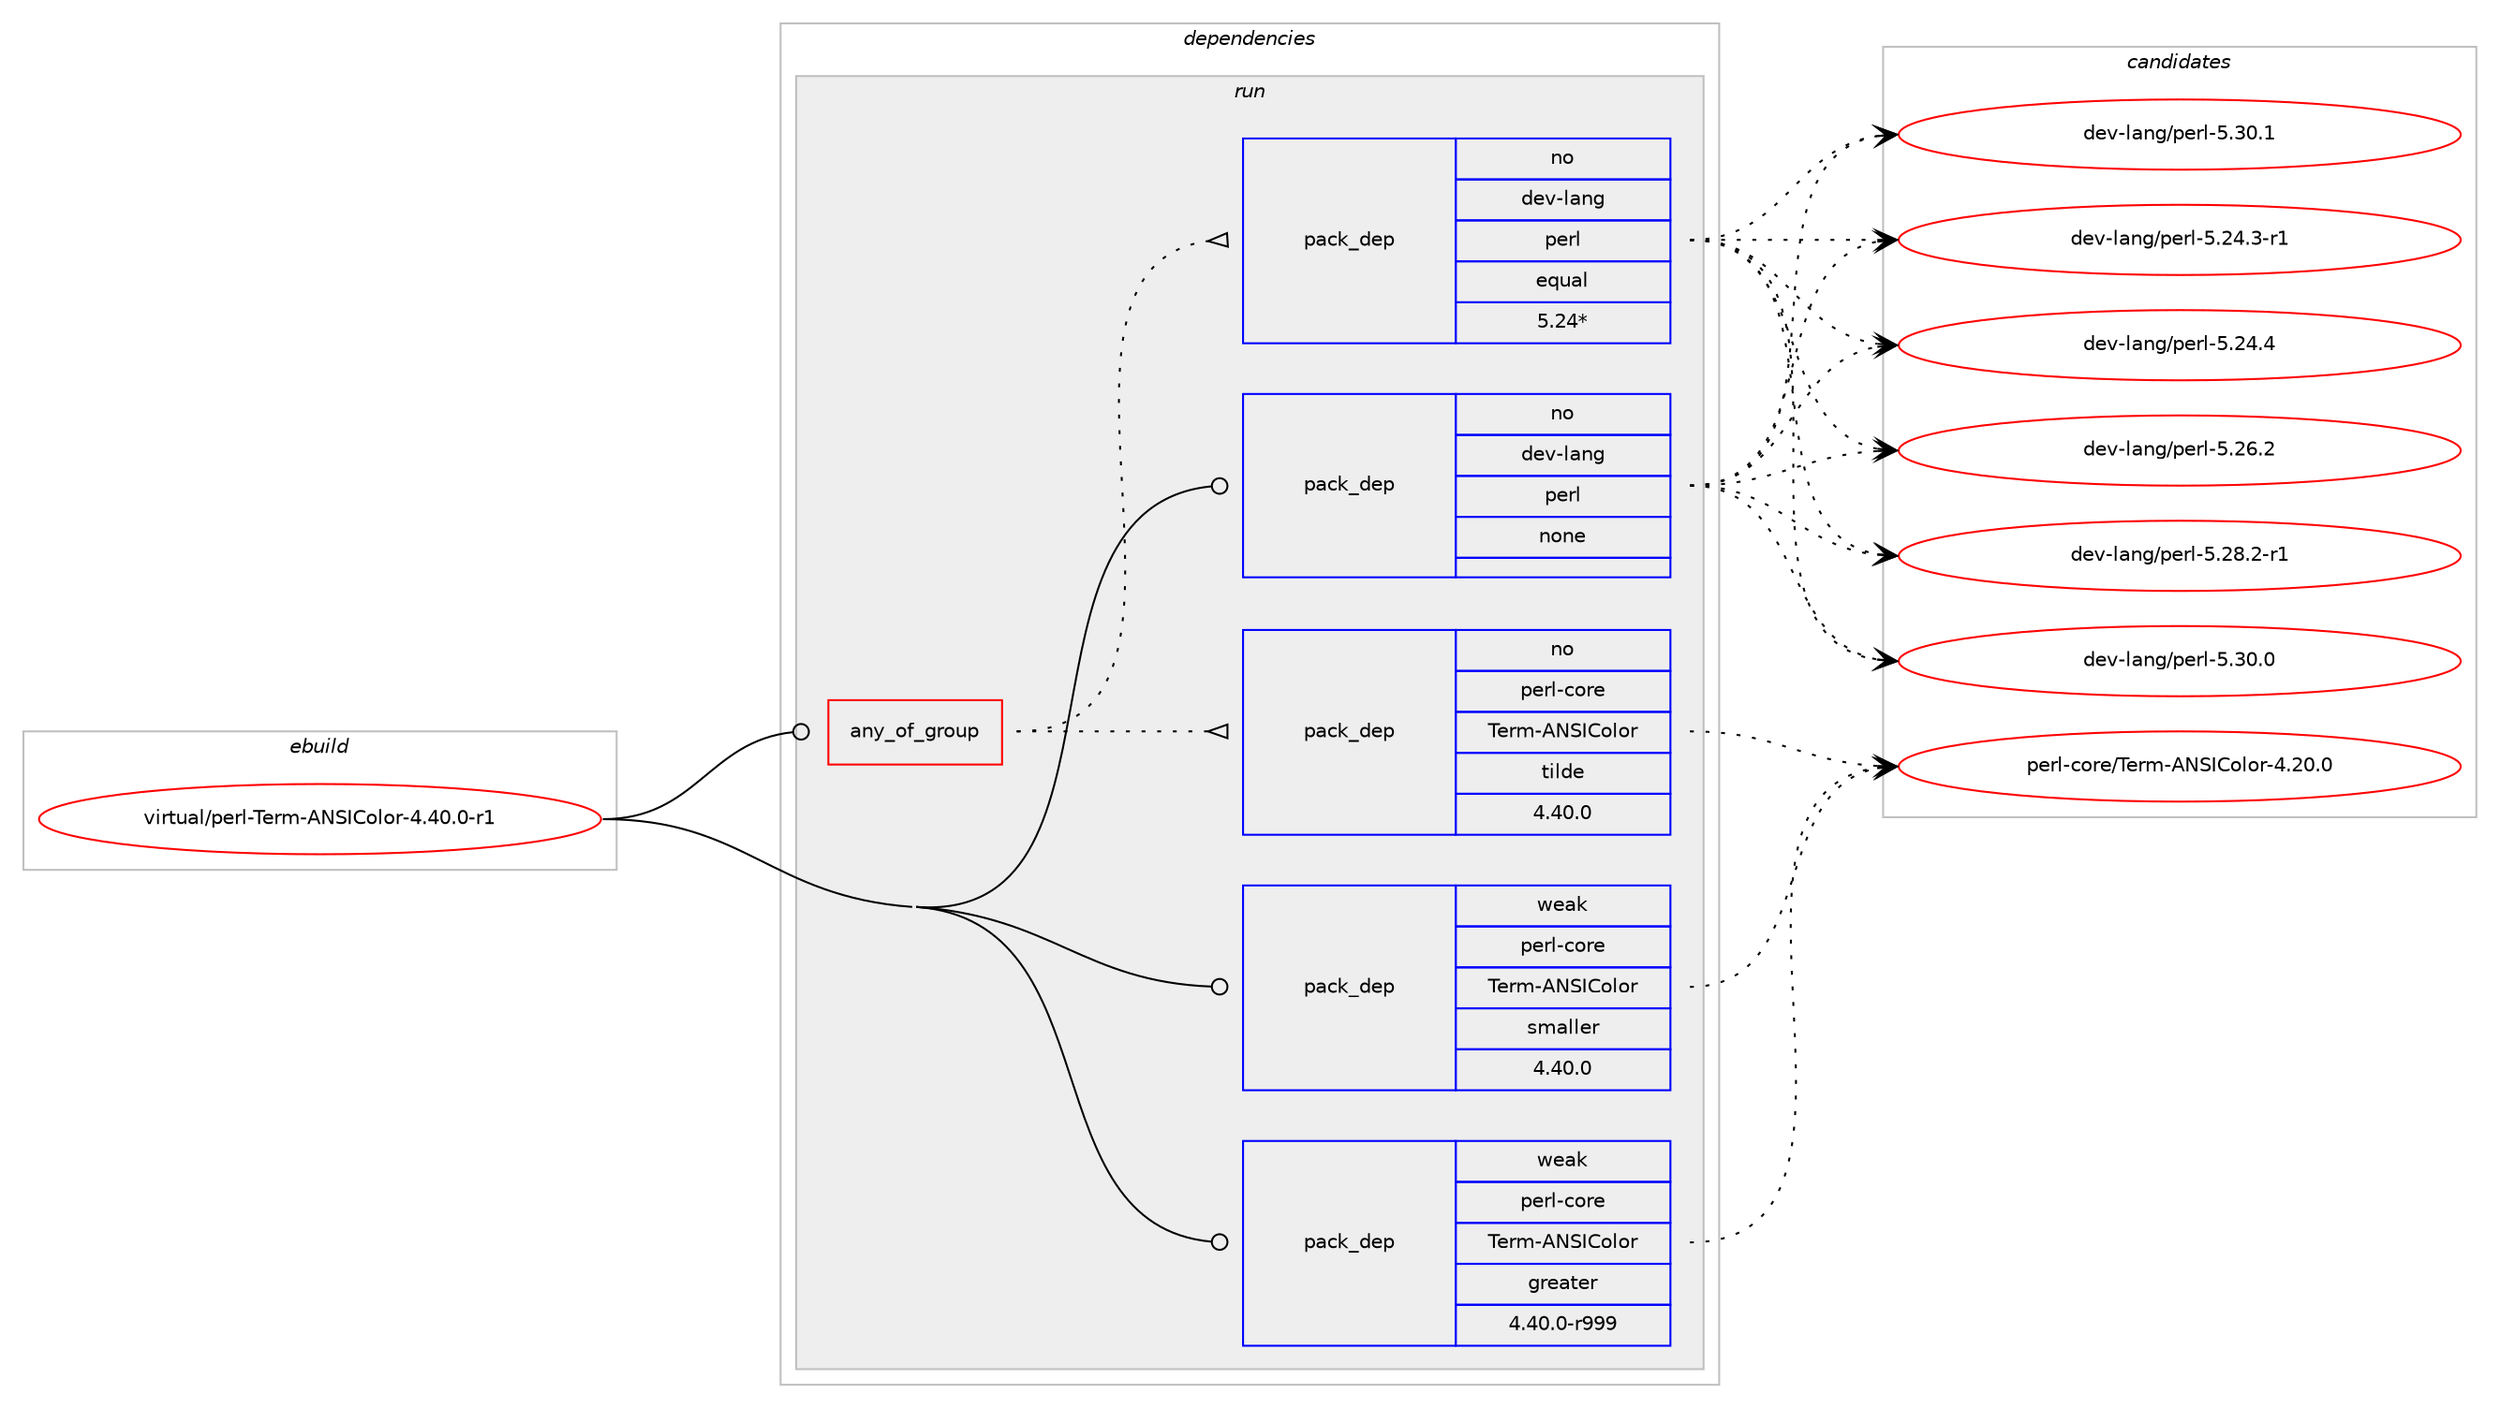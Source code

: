 digraph prolog {

# *************
# Graph options
# *************

newrank=true;
concentrate=true;
compound=true;
graph [rankdir=LR,fontname=Helvetica,fontsize=10,ranksep=1.5];#, ranksep=2.5, nodesep=0.2];
edge  [arrowhead=vee];
node  [fontname=Helvetica,fontsize=10];

# **********
# The ebuild
# **********

subgraph cluster_leftcol {
color=gray;
rank=same;
label=<<i>ebuild</i>>;
id [label="virtual/perl-Term-ANSIColor-4.40.0-r1", color=red, width=4, href="../virtual/perl-Term-ANSIColor-4.40.0-r1.svg"];
}

# ****************
# The dependencies
# ****************

subgraph cluster_midcol {
color=gray;
label=<<i>dependencies</i>>;
subgraph cluster_compile {
fillcolor="#eeeeee";
style=filled;
label=<<i>compile</i>>;
}
subgraph cluster_compileandrun {
fillcolor="#eeeeee";
style=filled;
label=<<i>compile and run</i>>;
}
subgraph cluster_run {
fillcolor="#eeeeee";
style=filled;
label=<<i>run</i>>;
subgraph any15549 {
dependency901804 [label=<<TABLE BORDER="0" CELLBORDER="1" CELLSPACING="0" CELLPADDING="4"><TR><TD CELLPADDING="10">any_of_group</TD></TR></TABLE>>, shape=none, color=red];subgraph pack669304 {
dependency901805 [label=<<TABLE BORDER="0" CELLBORDER="1" CELLSPACING="0" CELLPADDING="4" WIDTH="220"><TR><TD ROWSPAN="6" CELLPADDING="30">pack_dep</TD></TR><TR><TD WIDTH="110">no</TD></TR><TR><TD>dev-lang</TD></TR><TR><TD>perl</TD></TR><TR><TD>equal</TD></TR><TR><TD>5.24*</TD></TR></TABLE>>, shape=none, color=blue];
}
dependency901804:e -> dependency901805:w [weight=20,style="dotted",arrowhead="oinv"];
subgraph pack669305 {
dependency901806 [label=<<TABLE BORDER="0" CELLBORDER="1" CELLSPACING="0" CELLPADDING="4" WIDTH="220"><TR><TD ROWSPAN="6" CELLPADDING="30">pack_dep</TD></TR><TR><TD WIDTH="110">no</TD></TR><TR><TD>perl-core</TD></TR><TR><TD>Term-ANSIColor</TD></TR><TR><TD>tilde</TD></TR><TR><TD>4.40.0</TD></TR></TABLE>>, shape=none, color=blue];
}
dependency901804:e -> dependency901806:w [weight=20,style="dotted",arrowhead="oinv"];
}
id:e -> dependency901804:w [weight=20,style="solid",arrowhead="odot"];
subgraph pack669306 {
dependency901807 [label=<<TABLE BORDER="0" CELLBORDER="1" CELLSPACING="0" CELLPADDING="4" WIDTH="220"><TR><TD ROWSPAN="6" CELLPADDING="30">pack_dep</TD></TR><TR><TD WIDTH="110">no</TD></TR><TR><TD>dev-lang</TD></TR><TR><TD>perl</TD></TR><TR><TD>none</TD></TR><TR><TD></TD></TR></TABLE>>, shape=none, color=blue];
}
id:e -> dependency901807:w [weight=20,style="solid",arrowhead="odot"];
subgraph pack669307 {
dependency901808 [label=<<TABLE BORDER="0" CELLBORDER="1" CELLSPACING="0" CELLPADDING="4" WIDTH="220"><TR><TD ROWSPAN="6" CELLPADDING="30">pack_dep</TD></TR><TR><TD WIDTH="110">weak</TD></TR><TR><TD>perl-core</TD></TR><TR><TD>Term-ANSIColor</TD></TR><TR><TD>greater</TD></TR><TR><TD>4.40.0-r999</TD></TR></TABLE>>, shape=none, color=blue];
}
id:e -> dependency901808:w [weight=20,style="solid",arrowhead="odot"];
subgraph pack669308 {
dependency901809 [label=<<TABLE BORDER="0" CELLBORDER="1" CELLSPACING="0" CELLPADDING="4" WIDTH="220"><TR><TD ROWSPAN="6" CELLPADDING="30">pack_dep</TD></TR><TR><TD WIDTH="110">weak</TD></TR><TR><TD>perl-core</TD></TR><TR><TD>Term-ANSIColor</TD></TR><TR><TD>smaller</TD></TR><TR><TD>4.40.0</TD></TR></TABLE>>, shape=none, color=blue];
}
id:e -> dependency901809:w [weight=20,style="solid",arrowhead="odot"];
}
}

# **************
# The candidates
# **************

subgraph cluster_choices {
rank=same;
color=gray;
label=<<i>candidates</i>>;

subgraph choice669304 {
color=black;
nodesep=1;
choice100101118451089711010347112101114108455346505246514511449 [label="dev-lang/perl-5.24.3-r1", color=red, width=4,href="../dev-lang/perl-5.24.3-r1.svg"];
choice10010111845108971101034711210111410845534650524652 [label="dev-lang/perl-5.24.4", color=red, width=4,href="../dev-lang/perl-5.24.4.svg"];
choice10010111845108971101034711210111410845534650544650 [label="dev-lang/perl-5.26.2", color=red, width=4,href="../dev-lang/perl-5.26.2.svg"];
choice100101118451089711010347112101114108455346505646504511449 [label="dev-lang/perl-5.28.2-r1", color=red, width=4,href="../dev-lang/perl-5.28.2-r1.svg"];
choice10010111845108971101034711210111410845534651484648 [label="dev-lang/perl-5.30.0", color=red, width=4,href="../dev-lang/perl-5.30.0.svg"];
choice10010111845108971101034711210111410845534651484649 [label="dev-lang/perl-5.30.1", color=red, width=4,href="../dev-lang/perl-5.30.1.svg"];
dependency901805:e -> choice100101118451089711010347112101114108455346505246514511449:w [style=dotted,weight="100"];
dependency901805:e -> choice10010111845108971101034711210111410845534650524652:w [style=dotted,weight="100"];
dependency901805:e -> choice10010111845108971101034711210111410845534650544650:w [style=dotted,weight="100"];
dependency901805:e -> choice100101118451089711010347112101114108455346505646504511449:w [style=dotted,weight="100"];
dependency901805:e -> choice10010111845108971101034711210111410845534651484648:w [style=dotted,weight="100"];
dependency901805:e -> choice10010111845108971101034711210111410845534651484649:w [style=dotted,weight="100"];
}
subgraph choice669305 {
color=black;
nodesep=1;
choice1121011141084599111114101478410111410945657883736711110811111445524650484648 [label="perl-core/Term-ANSIColor-4.20.0", color=red, width=4,href="../perl-core/Term-ANSIColor-4.20.0.svg"];
dependency901806:e -> choice1121011141084599111114101478410111410945657883736711110811111445524650484648:w [style=dotted,weight="100"];
}
subgraph choice669306 {
color=black;
nodesep=1;
choice100101118451089711010347112101114108455346505246514511449 [label="dev-lang/perl-5.24.3-r1", color=red, width=4,href="../dev-lang/perl-5.24.3-r1.svg"];
choice10010111845108971101034711210111410845534650524652 [label="dev-lang/perl-5.24.4", color=red, width=4,href="../dev-lang/perl-5.24.4.svg"];
choice10010111845108971101034711210111410845534650544650 [label="dev-lang/perl-5.26.2", color=red, width=4,href="../dev-lang/perl-5.26.2.svg"];
choice100101118451089711010347112101114108455346505646504511449 [label="dev-lang/perl-5.28.2-r1", color=red, width=4,href="../dev-lang/perl-5.28.2-r1.svg"];
choice10010111845108971101034711210111410845534651484648 [label="dev-lang/perl-5.30.0", color=red, width=4,href="../dev-lang/perl-5.30.0.svg"];
choice10010111845108971101034711210111410845534651484649 [label="dev-lang/perl-5.30.1", color=red, width=4,href="../dev-lang/perl-5.30.1.svg"];
dependency901807:e -> choice100101118451089711010347112101114108455346505246514511449:w [style=dotted,weight="100"];
dependency901807:e -> choice10010111845108971101034711210111410845534650524652:w [style=dotted,weight="100"];
dependency901807:e -> choice10010111845108971101034711210111410845534650544650:w [style=dotted,weight="100"];
dependency901807:e -> choice100101118451089711010347112101114108455346505646504511449:w [style=dotted,weight="100"];
dependency901807:e -> choice10010111845108971101034711210111410845534651484648:w [style=dotted,weight="100"];
dependency901807:e -> choice10010111845108971101034711210111410845534651484649:w [style=dotted,weight="100"];
}
subgraph choice669307 {
color=black;
nodesep=1;
choice1121011141084599111114101478410111410945657883736711110811111445524650484648 [label="perl-core/Term-ANSIColor-4.20.0", color=red, width=4,href="../perl-core/Term-ANSIColor-4.20.0.svg"];
dependency901808:e -> choice1121011141084599111114101478410111410945657883736711110811111445524650484648:w [style=dotted,weight="100"];
}
subgraph choice669308 {
color=black;
nodesep=1;
choice1121011141084599111114101478410111410945657883736711110811111445524650484648 [label="perl-core/Term-ANSIColor-4.20.0", color=red, width=4,href="../perl-core/Term-ANSIColor-4.20.0.svg"];
dependency901809:e -> choice1121011141084599111114101478410111410945657883736711110811111445524650484648:w [style=dotted,weight="100"];
}
}

}
